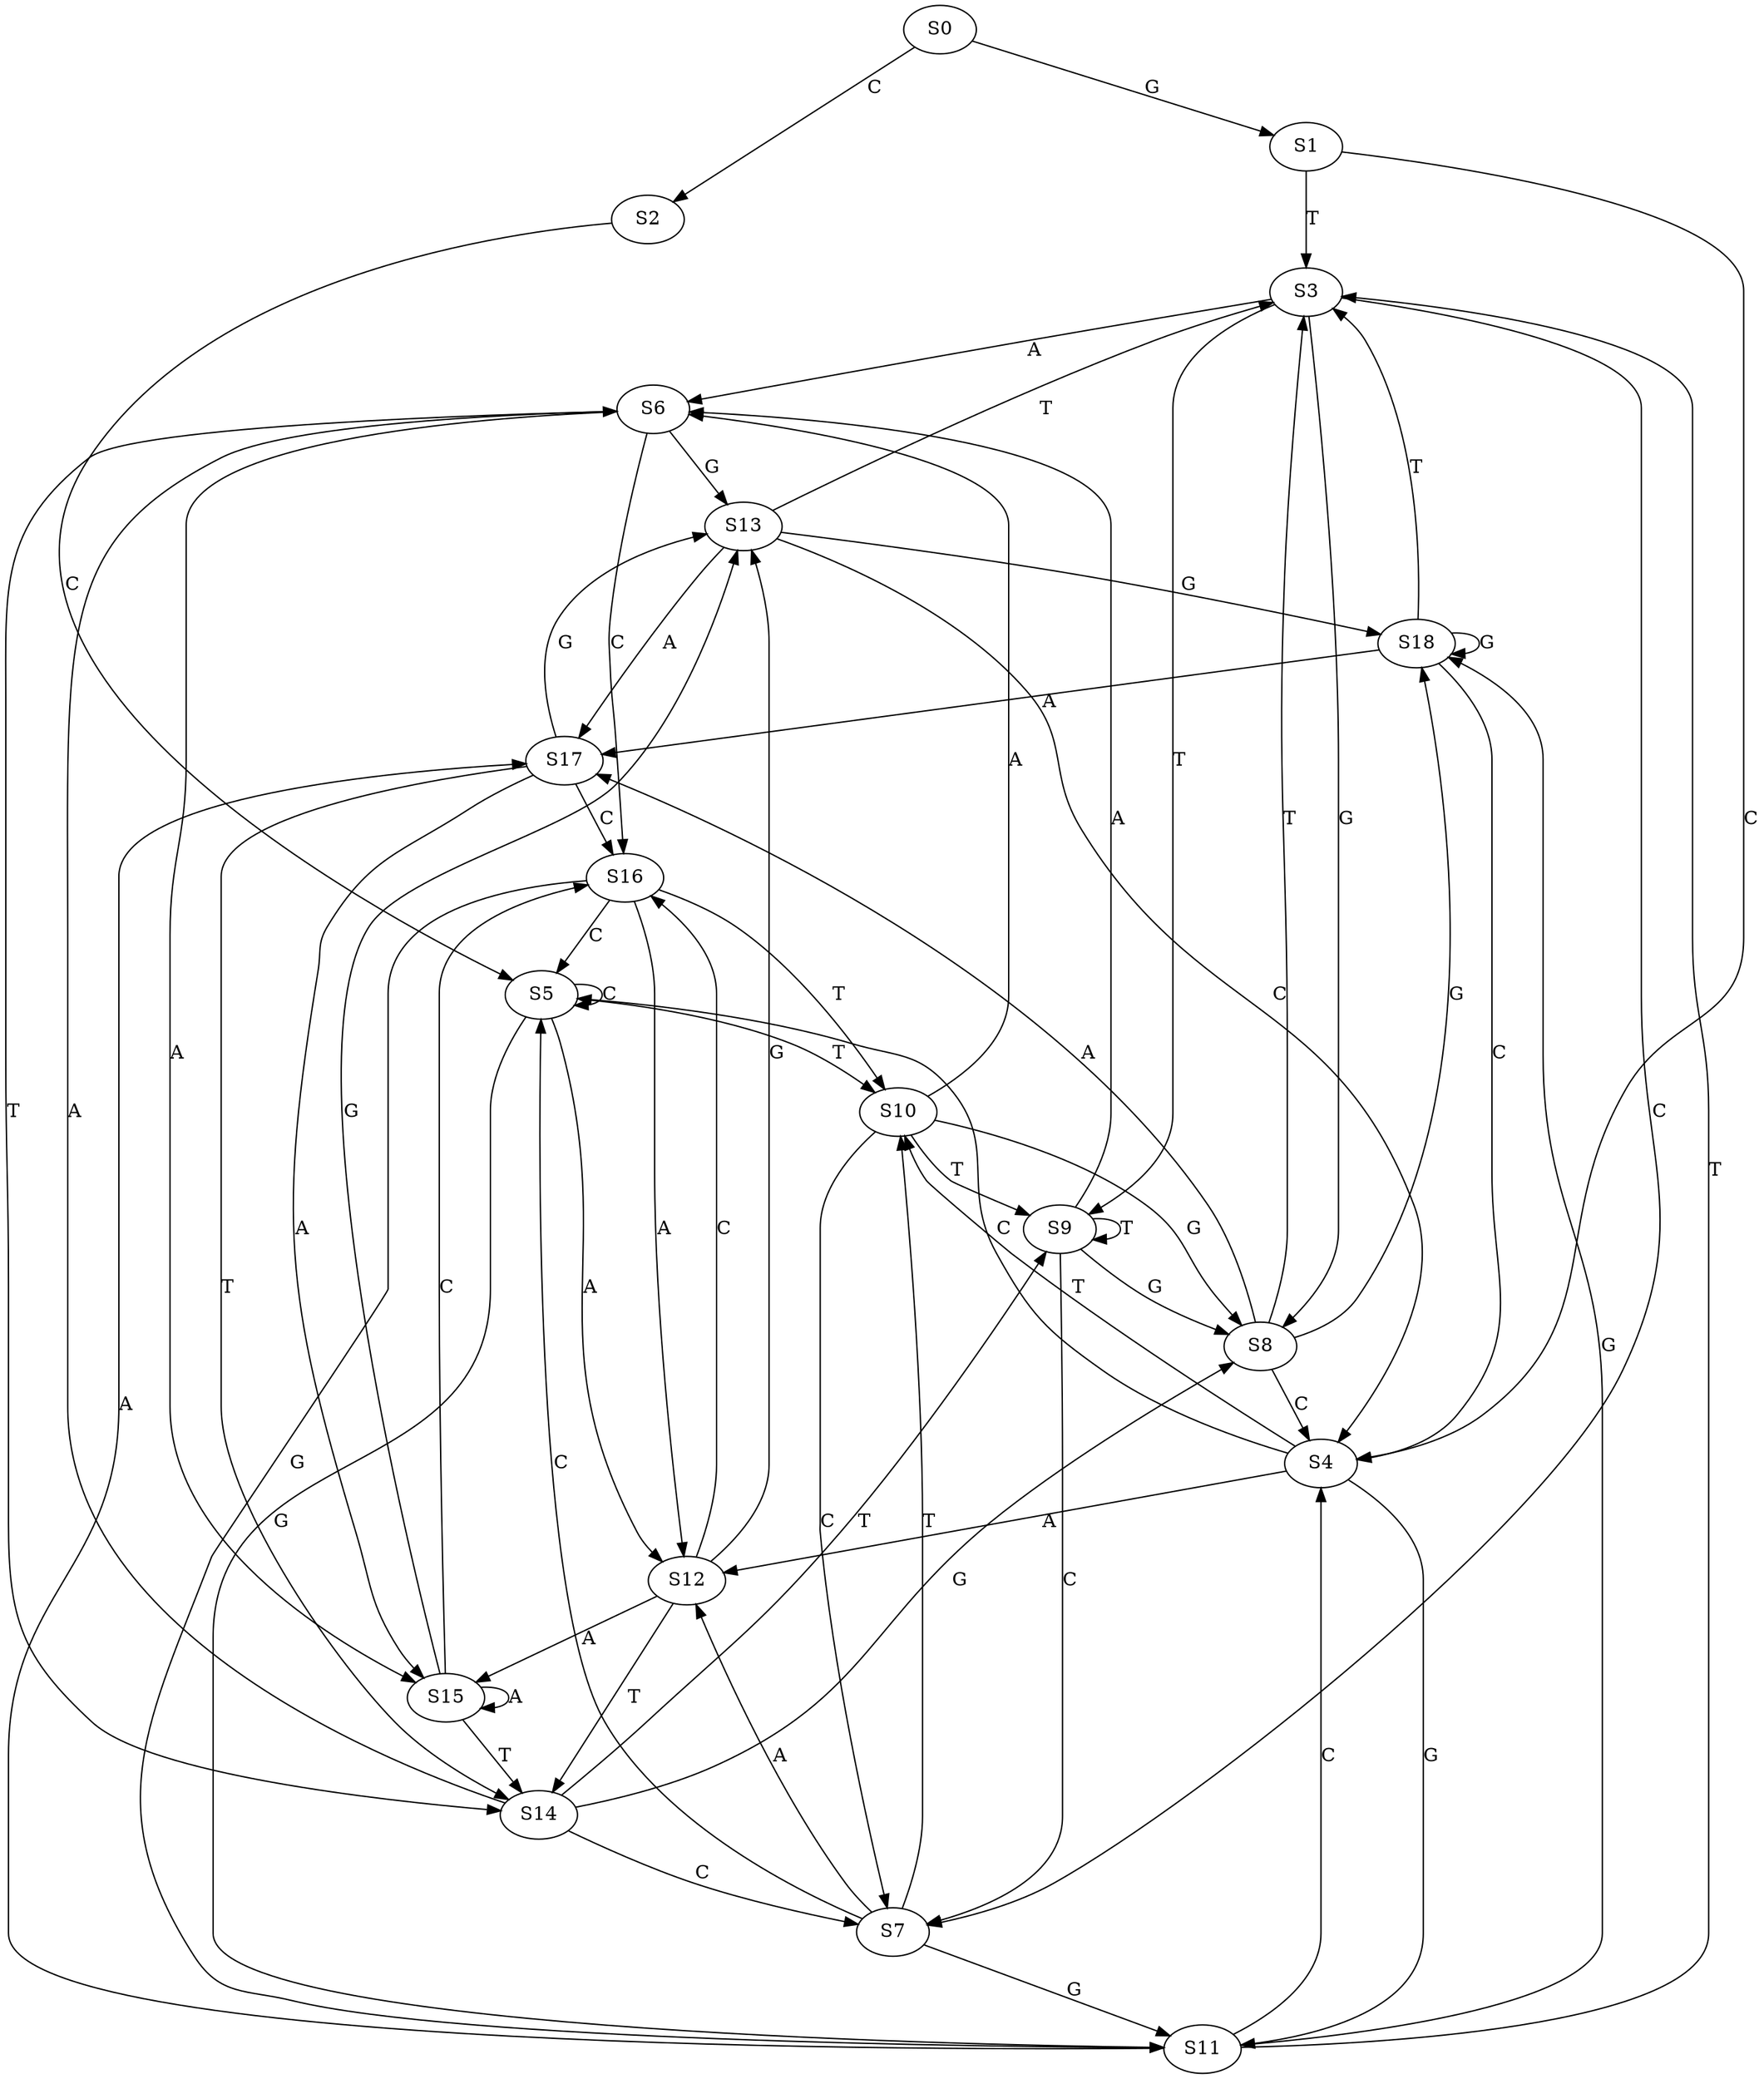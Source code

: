 strict digraph  {
	S0 -> S1 [ label = G ];
	S0 -> S2 [ label = C ];
	S1 -> S3 [ label = T ];
	S1 -> S4 [ label = C ];
	S2 -> S5 [ label = C ];
	S3 -> S6 [ label = A ];
	S3 -> S7 [ label = C ];
	S3 -> S8 [ label = G ];
	S3 -> S9 [ label = T ];
	S4 -> S5 [ label = C ];
	S4 -> S10 [ label = T ];
	S4 -> S11 [ label = G ];
	S4 -> S12 [ label = A ];
	S5 -> S11 [ label = G ];
	S5 -> S5 [ label = C ];
	S5 -> S12 [ label = A ];
	S5 -> S10 [ label = T ];
	S6 -> S13 [ label = G ];
	S6 -> S14 [ label = T ];
	S6 -> S15 [ label = A ];
	S6 -> S16 [ label = C ];
	S7 -> S10 [ label = T ];
	S7 -> S11 [ label = G ];
	S7 -> S5 [ label = C ];
	S7 -> S12 [ label = A ];
	S8 -> S17 [ label = A ];
	S8 -> S3 [ label = T ];
	S8 -> S4 [ label = C ];
	S8 -> S18 [ label = G ];
	S9 -> S7 [ label = C ];
	S9 -> S8 [ label = G ];
	S9 -> S9 [ label = T ];
	S9 -> S6 [ label = A ];
	S10 -> S8 [ label = G ];
	S10 -> S7 [ label = C ];
	S10 -> S6 [ label = A ];
	S10 -> S9 [ label = T ];
	S11 -> S18 [ label = G ];
	S11 -> S3 [ label = T ];
	S11 -> S17 [ label = A ];
	S11 -> S4 [ label = C ];
	S12 -> S13 [ label = G ];
	S12 -> S14 [ label = T ];
	S12 -> S16 [ label = C ];
	S12 -> S15 [ label = A ];
	S13 -> S3 [ label = T ];
	S13 -> S18 [ label = G ];
	S13 -> S17 [ label = A ];
	S13 -> S4 [ label = C ];
	S14 -> S6 [ label = A ];
	S14 -> S7 [ label = C ];
	S14 -> S9 [ label = T ];
	S14 -> S8 [ label = G ];
	S15 -> S14 [ label = T ];
	S15 -> S16 [ label = C ];
	S15 -> S13 [ label = G ];
	S15 -> S15 [ label = A ];
	S16 -> S12 [ label = A ];
	S16 -> S10 [ label = T ];
	S16 -> S5 [ label = C ];
	S16 -> S11 [ label = G ];
	S17 -> S13 [ label = G ];
	S17 -> S15 [ label = A ];
	S17 -> S16 [ label = C ];
	S17 -> S14 [ label = T ];
	S18 -> S17 [ label = A ];
	S18 -> S3 [ label = T ];
	S18 -> S18 [ label = G ];
	S18 -> S4 [ label = C ];
}
